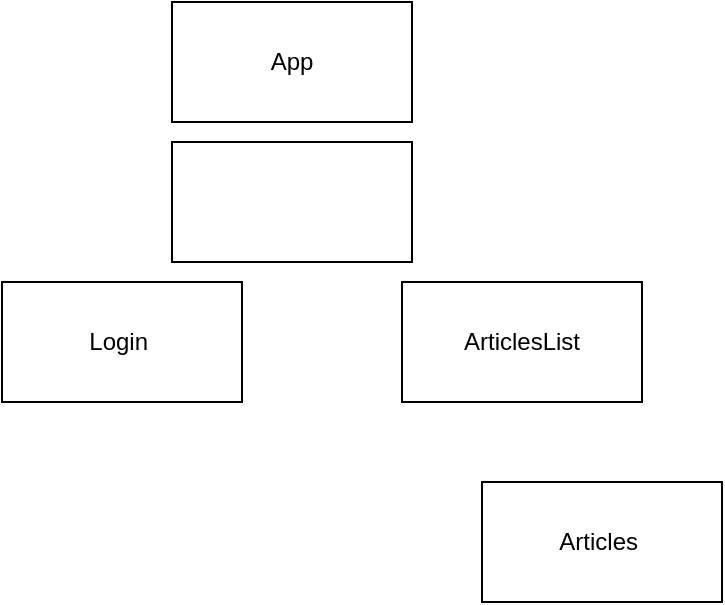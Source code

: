 <mxfile>
    <diagram id="rVpPXmrZLYgFVGSlf8AV" name="Page-1">
        <mxGraphModel dx="704" dy="710" grid="1" gridSize="10" guides="1" tooltips="1" connect="1" arrows="1" fold="1" page="1" pageScale="1" pageWidth="850" pageHeight="1100" math="0" shadow="0">
            <root>
                <mxCell id="0"/>
                <mxCell id="1" parent="0"/>
                <mxCell id="2" value="Articles&amp;nbsp;" style="rounded=0;whiteSpace=wrap;html=1;" vertex="1" parent="1">
                    <mxGeometry x="520" y="250" width="120" height="60" as="geometry"/>
                </mxCell>
                <mxCell id="3" value="ArticlesList" style="rounded=0;whiteSpace=wrap;html=1;" vertex="1" parent="1">
                    <mxGeometry x="480" y="150" width="120" height="60" as="geometry"/>
                </mxCell>
                <mxCell id="4" value="Login&amp;nbsp;" style="rounded=0;whiteSpace=wrap;html=1;" vertex="1" parent="1">
                    <mxGeometry x="280" y="150" width="120" height="60" as="geometry"/>
                </mxCell>
                <mxCell id="5" value="App" style="rounded=0;whiteSpace=wrap;html=1;" vertex="1" parent="1">
                    <mxGeometry x="365" y="10" width="120" height="60" as="geometry"/>
                </mxCell>
                <mxCell id="6" value="" style="rounded=0;whiteSpace=wrap;html=1;" vertex="1" parent="1">
                    <mxGeometry x="365" y="80" width="120" height="60" as="geometry"/>
                </mxCell>
            </root>
        </mxGraphModel>
    </diagram>
</mxfile>